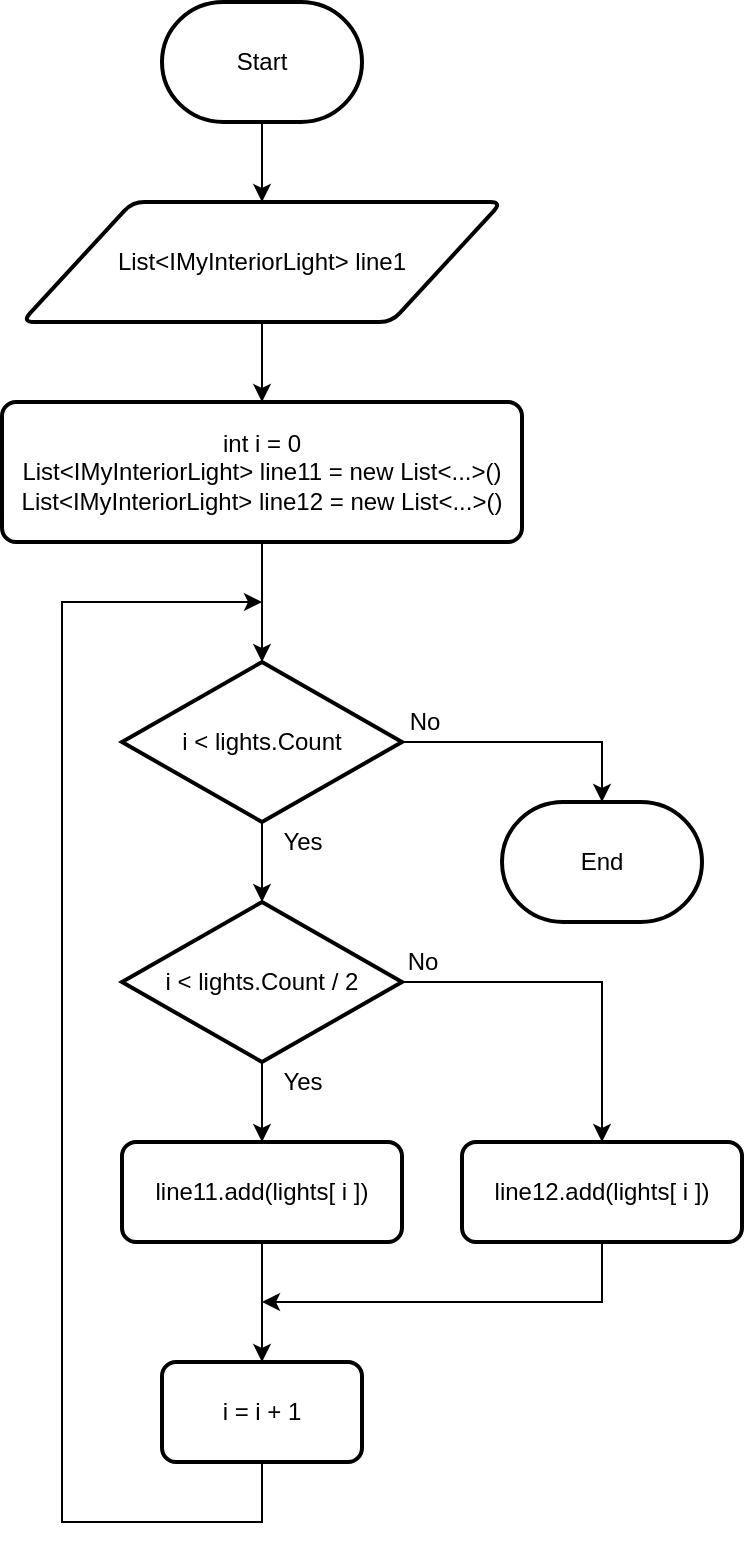 <mxfile version="12.1.4" type="device" pages="1"><diagram id="aKOj_KjDdamx_cSEChgV" name="Page-1"><mxGraphModel dx="613" dy="544" grid="1" gridSize="10" guides="1" tooltips="1" connect="1" arrows="1" fold="1" page="0" pageScale="1" pageWidth="850" pageHeight="1100" math="0" shadow="0"><root><mxCell id="0"/><mxCell id="1" parent="0"/><mxCell id="gS3O4FzlH5u0qXeZ4gOm-8" style="edgeStyle=orthogonalEdgeStyle;rounded=0;orthogonalLoop=1;jettySize=auto;html=1;entryX=0.5;entryY=0;entryDx=0;entryDy=0;fontSize=12;" parent="1" source="KeKDzpX5XJV048HNbCK9-12" target="KeKDzpX5XJV048HNbCK9-13" edge="1"><mxGeometry relative="1" as="geometry"/></mxCell><mxCell id="KeKDzpX5XJV048HNbCK9-12" value="Start" style="strokeWidth=2;html=1;shape=mxgraph.flowchart.terminator;whiteSpace=wrap;fontSize=12;fillColor=none;" parent="1" vertex="1"><mxGeometry x="120" y="10" width="100" height="60" as="geometry"/></mxCell><mxCell id="gS3O4FzlH5u0qXeZ4gOm-9" style="edgeStyle=orthogonalEdgeStyle;rounded=0;orthogonalLoop=1;jettySize=auto;html=1;entryX=0.5;entryY=0;entryDx=0;entryDy=0;fontSize=12;" parent="1" source="KeKDzpX5XJV048HNbCK9-13" target="gS3O4FzlH5u0qXeZ4gOm-1" edge="1"><mxGeometry relative="1" as="geometry"/></mxCell><mxCell id="KeKDzpX5XJV048HNbCK9-13" value="List&amp;lt;IMyInteriorLight&amp;gt; line1" style="shape=parallelogram;html=1;strokeWidth=2;perimeter=parallelogramPerimeter;whiteSpace=wrap;rounded=1;arcSize=12;size=0.23;fontSize=12;fillColor=none;" parent="1" vertex="1"><mxGeometry x="50" y="110" width="240" height="60" as="geometry"/></mxCell><mxCell id="gS3O4FzlH5u0qXeZ4gOm-10" style="edgeStyle=orthogonalEdgeStyle;rounded=0;orthogonalLoop=1;jettySize=auto;html=1;entryX=0.5;entryY=0;entryDx=0;entryDy=0;entryPerimeter=0;fontSize=12;" parent="1" source="gS3O4FzlH5u0qXeZ4gOm-1" target="gS3O4FzlH5u0qXeZ4gOm-2" edge="1"><mxGeometry relative="1" as="geometry"/></mxCell><mxCell id="gS3O4FzlH5u0qXeZ4gOm-1" value="int i = 0&lt;br&gt;List&amp;lt;IMyInteriorLight&amp;gt; line11 = new List&amp;lt;...&amp;gt;()&lt;br&gt;List&amp;lt;IMyInteriorLight&amp;gt; line12 = new List&amp;lt;...&amp;gt;()&lt;span style=&quot;white-space: normal&quot;&gt;&lt;br&gt;&lt;/span&gt;" style="rounded=1;whiteSpace=wrap;html=1;absoluteArcSize=1;arcSize=14;strokeWidth=2;fillColor=none;" parent="1" vertex="1"><mxGeometry x="40" y="210" width="260" height="70" as="geometry"/></mxCell><mxCell id="gS3O4FzlH5u0qXeZ4gOm-14" value="Yes" style="edgeStyle=orthogonalEdgeStyle;rounded=0;orthogonalLoop=1;jettySize=auto;html=1;entryX=0.5;entryY=0;entryDx=0;entryDy=0;entryPerimeter=0;fontSize=12;" parent="1" source="gS3O4FzlH5u0qXeZ4gOm-2" target="gS3O4FzlH5u0qXeZ4gOm-7" edge="1"><mxGeometry x="0.006" y="23" relative="1" as="geometry"><mxPoint x="-3" y="-10" as="offset"/></mxGeometry></mxCell><mxCell id="gS3O4FzlH5u0qXeZ4gOm-16" style="edgeStyle=orthogonalEdgeStyle;rounded=0;orthogonalLoop=1;jettySize=auto;html=1;entryX=0.5;entryY=0;entryDx=0;entryDy=0;entryPerimeter=0;fontSize=12;" parent="1" source="gS3O4FzlH5u0qXeZ4gOm-2" target="gS3O4FzlH5u0qXeZ4gOm-15" edge="1"><mxGeometry relative="1" as="geometry"/></mxCell><mxCell id="gS3O4FzlH5u0qXeZ4gOm-22" value="No" style="text;html=1;resizable=0;points=[];align=center;verticalAlign=middle;labelBackgroundColor=none;fontSize=12;" parent="gS3O4FzlH5u0qXeZ4gOm-16" vertex="1" connectable="0"><mxGeometry x="-0.73" y="-2" relative="1" as="geometry"><mxPoint x="-7" y="-12" as="offset"/></mxGeometry></mxCell><mxCell id="gS3O4FzlH5u0qXeZ4gOm-2" value="i &amp;lt; lights.Count" style="strokeWidth=2;html=1;shape=mxgraph.flowchart.decision;whiteSpace=wrap;fillColor=none;" parent="1" vertex="1"><mxGeometry x="100" y="340" width="140" height="80" as="geometry"/></mxCell><mxCell id="gS3O4FzlH5u0qXeZ4gOm-12" value="Yes" style="edgeStyle=orthogonalEdgeStyle;rounded=0;orthogonalLoop=1;jettySize=auto;html=1;exitX=0.5;exitY=1;exitDx=0;exitDy=0;exitPerimeter=0;entryX=0.5;entryY=0;entryDx=0;entryDy=0;fontSize=12;" parent="1" source="gS3O4FzlH5u0qXeZ4gOm-7" target="gS3O4FzlH5u0qXeZ4gOm-11" edge="1"><mxGeometry x="-0.512" y="20" relative="1" as="geometry"><mxPoint as="offset"/></mxGeometry></mxCell><mxCell id="gS3O4FzlH5u0qXeZ4gOm-17" style="edgeStyle=orthogonalEdgeStyle;rounded=0;orthogonalLoop=1;jettySize=auto;html=1;entryX=0.5;entryY=0;entryDx=0;entryDy=0;fontSize=12;" parent="1" source="gS3O4FzlH5u0qXeZ4gOm-7" target="gS3O4FzlH5u0qXeZ4gOm-13" edge="1"><mxGeometry relative="1" as="geometry"/></mxCell><mxCell id="gS3O4FzlH5u0qXeZ4gOm-23" value="No" style="text;html=1;resizable=0;points=[];align=center;verticalAlign=middle;labelBackgroundColor=none;fontSize=12;" parent="gS3O4FzlH5u0qXeZ4gOm-17" vertex="1" connectable="0"><mxGeometry x="-0.798" y="1" relative="1" as="geometry"><mxPoint x="-8" y="-9" as="offset"/></mxGeometry></mxCell><mxCell id="gS3O4FzlH5u0qXeZ4gOm-7" value="i &amp;lt; lights.Count / 2" style="strokeWidth=2;html=1;shape=mxgraph.flowchart.decision;whiteSpace=wrap;fillColor=none;" parent="1" vertex="1"><mxGeometry x="100" y="460" width="140" height="80" as="geometry"/></mxCell><mxCell id="gS3O4FzlH5u0qXeZ4gOm-19" style="edgeStyle=orthogonalEdgeStyle;rounded=0;orthogonalLoop=1;jettySize=auto;html=1;entryX=0.5;entryY=0;entryDx=0;entryDy=0;fontSize=12;" parent="1" source="gS3O4FzlH5u0qXeZ4gOm-11" target="gS3O4FzlH5u0qXeZ4gOm-18" edge="1"><mxGeometry relative="1" as="geometry"/></mxCell><mxCell id="gS3O4FzlH5u0qXeZ4gOm-11" value="&lt;span style=&quot;white-space: normal&quot;&gt;line11.add(lights[ i ])&lt;/span&gt;&lt;span style=&quot;white-space: normal&quot;&gt;&lt;br&gt;&lt;/span&gt;" style="rounded=1;whiteSpace=wrap;html=1;absoluteArcSize=1;arcSize=14;strokeWidth=2;fillColor=none;" parent="1" vertex="1"><mxGeometry x="100" y="580" width="140" height="50" as="geometry"/></mxCell><mxCell id="gS3O4FzlH5u0qXeZ4gOm-20" style="edgeStyle=orthogonalEdgeStyle;rounded=0;orthogonalLoop=1;jettySize=auto;html=1;fontSize=12;" parent="1" source="gS3O4FzlH5u0qXeZ4gOm-13" edge="1"><mxGeometry relative="1" as="geometry"><mxPoint x="170" y="660" as="targetPoint"/><Array as="points"><mxPoint x="340" y="660"/><mxPoint x="170" y="660"/></Array></mxGeometry></mxCell><mxCell id="gS3O4FzlH5u0qXeZ4gOm-13" value="&lt;span style=&quot;white-space: normal&quot;&gt;line12.add(lights[ i ])&lt;/span&gt;&lt;span style=&quot;white-space: normal&quot;&gt;&lt;br&gt;&lt;/span&gt;" style="rounded=1;whiteSpace=wrap;html=1;absoluteArcSize=1;arcSize=14;strokeWidth=2;fillColor=none;" parent="1" vertex="1"><mxGeometry x="270" y="580" width="140" height="50" as="geometry"/></mxCell><mxCell id="gS3O4FzlH5u0qXeZ4gOm-15" value="End" style="strokeWidth=2;html=1;shape=mxgraph.flowchart.terminator;whiteSpace=wrap;fontSize=12;fillColor=none;" parent="1" vertex="1"><mxGeometry x="290" y="410" width="100" height="60" as="geometry"/></mxCell><mxCell id="gS3O4FzlH5u0qXeZ4gOm-21" style="edgeStyle=orthogonalEdgeStyle;rounded=0;orthogonalLoop=1;jettySize=auto;html=1;fontSize=12;exitX=0.5;exitY=1;exitDx=0;exitDy=0;" parent="1" source="gS3O4FzlH5u0qXeZ4gOm-18" edge="1"><mxGeometry relative="1" as="geometry"><mxPoint x="170" y="310" as="targetPoint"/><mxPoint x="230" y="780" as="sourcePoint"/><Array as="points"><mxPoint x="170" y="770"/><mxPoint x="70" y="770"/><mxPoint x="70" y="310"/></Array></mxGeometry></mxCell><mxCell id="gS3O4FzlH5u0qXeZ4gOm-18" value="&lt;span style=&quot;white-space: normal&quot;&gt;i = i + 1&lt;/span&gt;&lt;span style=&quot;white-space: normal&quot;&gt;&lt;br&gt;&lt;/span&gt;" style="rounded=1;whiteSpace=wrap;html=1;absoluteArcSize=1;arcSize=14;strokeWidth=2;fillColor=none;" parent="1" vertex="1"><mxGeometry x="120" y="690" width="100" height="50" as="geometry"/></mxCell></root></mxGraphModel></diagram></mxfile>